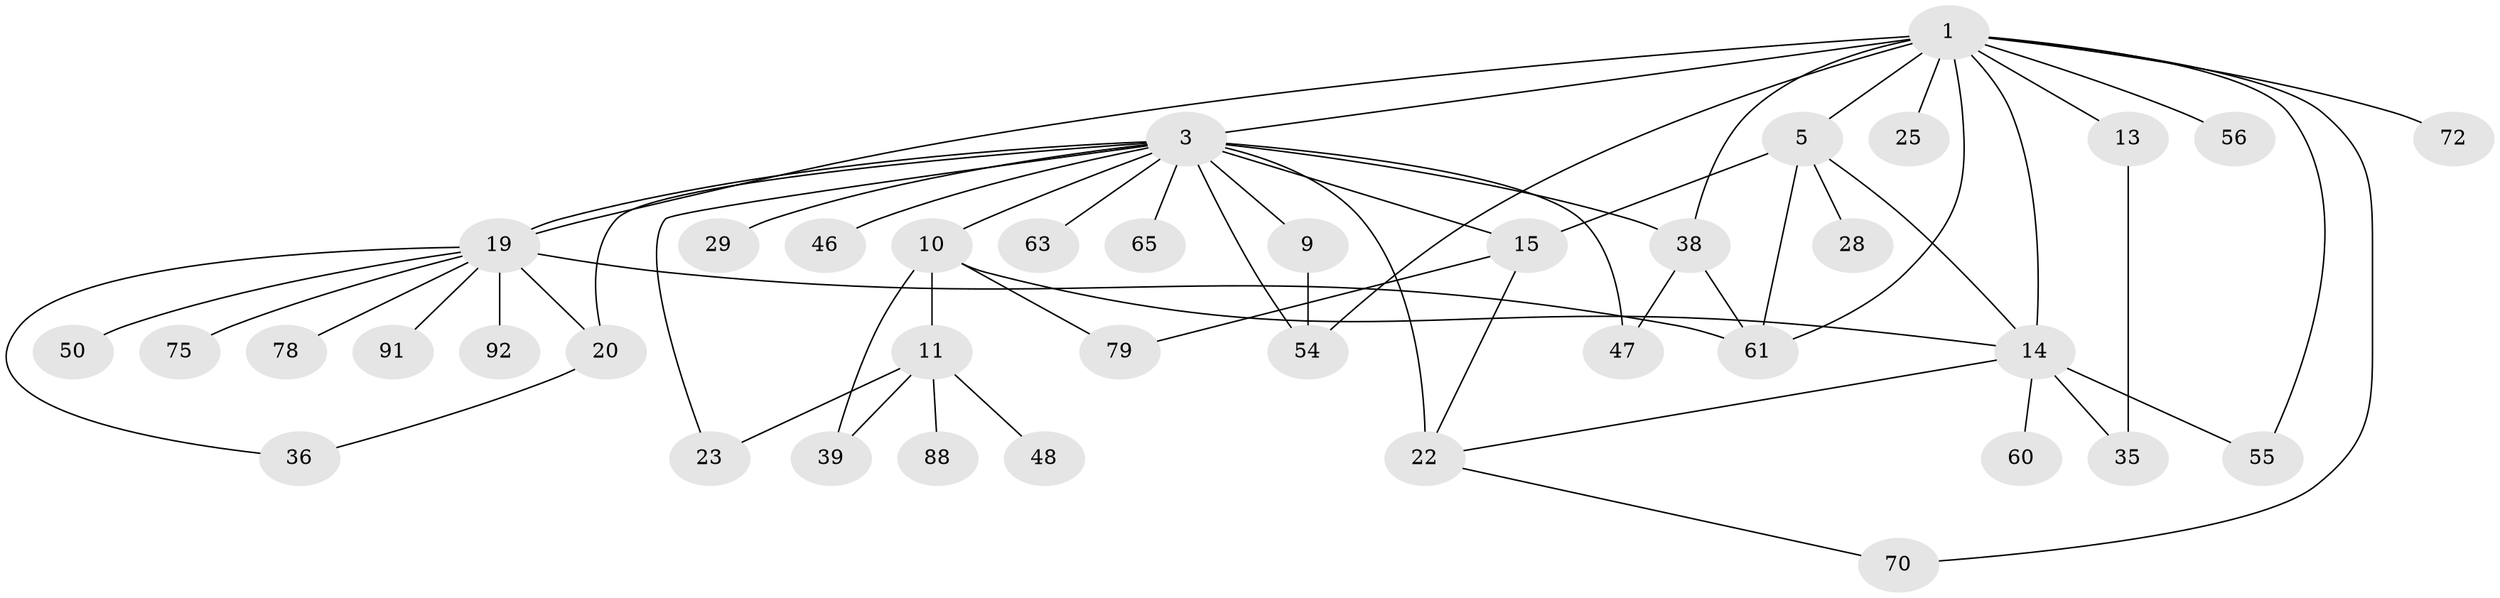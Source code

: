 // original degree distribution, {6: 0.030303030303030304, 9: 0.010101010101010102, 8: 0.010101010101010102, 4: 0.15151515151515152, 5: 0.050505050505050504, 2: 0.26262626262626265, 3: 0.20202020202020202, 1: 0.2828282828282828}
// Generated by graph-tools (version 1.1) at 2025/16/03/04/25 18:16:57]
// undirected, 39 vertices, 59 edges
graph export_dot {
graph [start="1"]
  node [color=gray90,style=filled];
  1 [super="+12+27+2"];
  3 [super="+21+37+77+4+6"];
  5 [super="+8+71+17+85"];
  9;
  10 [super="+53"];
  11 [super="+16"];
  13 [super="+69+26"];
  14 [super="+18+31"];
  15 [super="+98"];
  19 [super="+44+49+58+76"];
  20;
  22 [super="+52"];
  23 [super="+81"];
  25;
  28;
  29;
  35 [super="+66"];
  36 [super="+90+41"];
  38 [super="+62"];
  39;
  46;
  47 [super="+64"];
  48;
  50 [super="+59"];
  54 [super="+73"];
  55;
  56;
  60 [super="+82"];
  61 [super="+86"];
  63 [super="+97"];
  65;
  70;
  72;
  75;
  78;
  79 [super="+80"];
  88;
  91;
  92;
  1 -- 3;
  1 -- 55;
  1 -- 19 [weight=2];
  1 -- 61;
  1 -- 25 [weight=2];
  1 -- 14 [weight=2];
  1 -- 5;
  1 -- 70;
  1 -- 72;
  1 -- 13;
  1 -- 54;
  1 -- 56;
  1 -- 38;
  3 -- 29;
  3 -- 10 [weight=2];
  3 -- 38;
  3 -- 46;
  3 -- 47;
  3 -- 19 [weight=2];
  3 -- 54;
  3 -- 63;
  3 -- 15 [weight=2];
  3 -- 65;
  3 -- 23;
  3 -- 20;
  3 -- 22 [weight=3];
  3 -- 9;
  5 -- 61;
  5 -- 28;
  5 -- 15;
  5 -- 14;
  9 -- 54;
  10 -- 11;
  10 -- 14;
  10 -- 79;
  10 -- 39;
  11 -- 23;
  11 -- 39;
  11 -- 48;
  11 -- 88;
  13 -- 35;
  14 -- 22;
  14 -- 35;
  14 -- 55;
  14 -- 60;
  15 -- 79;
  15 -- 22;
  19 -- 50;
  19 -- 75;
  19 -- 92;
  19 -- 78;
  19 -- 20;
  19 -- 61;
  19 -- 36;
  19 -- 91;
  20 -- 36;
  22 -- 70;
  38 -- 47;
  38 -- 61;
}
